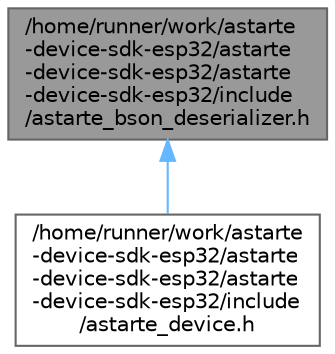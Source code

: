digraph "/home/runner/work/astarte-device-sdk-esp32/astarte-device-sdk-esp32/astarte-device-sdk-esp32/include/astarte_bson_deserializer.h"
{
 // LATEX_PDF_SIZE
  bgcolor="transparent";
  edge [fontname=Helvetica,fontsize=10,labelfontname=Helvetica,labelfontsize=10];
  node [fontname=Helvetica,fontsize=10,shape=box,height=0.2,width=0.4];
  Node1 [id="Node000001",label="/home/runner/work/astarte\l-device-sdk-esp32/astarte\l-device-sdk-esp32/astarte\l-device-sdk-esp32/include\l/astarte_bson_deserializer.h",height=0.2,width=0.4,color="gray40", fillcolor="grey60", style="filled", fontcolor="black",tooltip="Astarte BSON deserialization functions."];
  Node1 -> Node2 [id="edge1_Node000001_Node000002",dir="back",color="steelblue1",style="solid",tooltip=" "];
  Node2 [id="Node000002",label="/home/runner/work/astarte\l-device-sdk-esp32/astarte\l-device-sdk-esp32/astarte\l-device-sdk-esp32/include\l/astarte_device.h",height=0.2,width=0.4,color="grey40", fillcolor="white", style="filled",URL="$astarte__device_8h.html",tooltip="Astarte device SDK high level API."];
}
